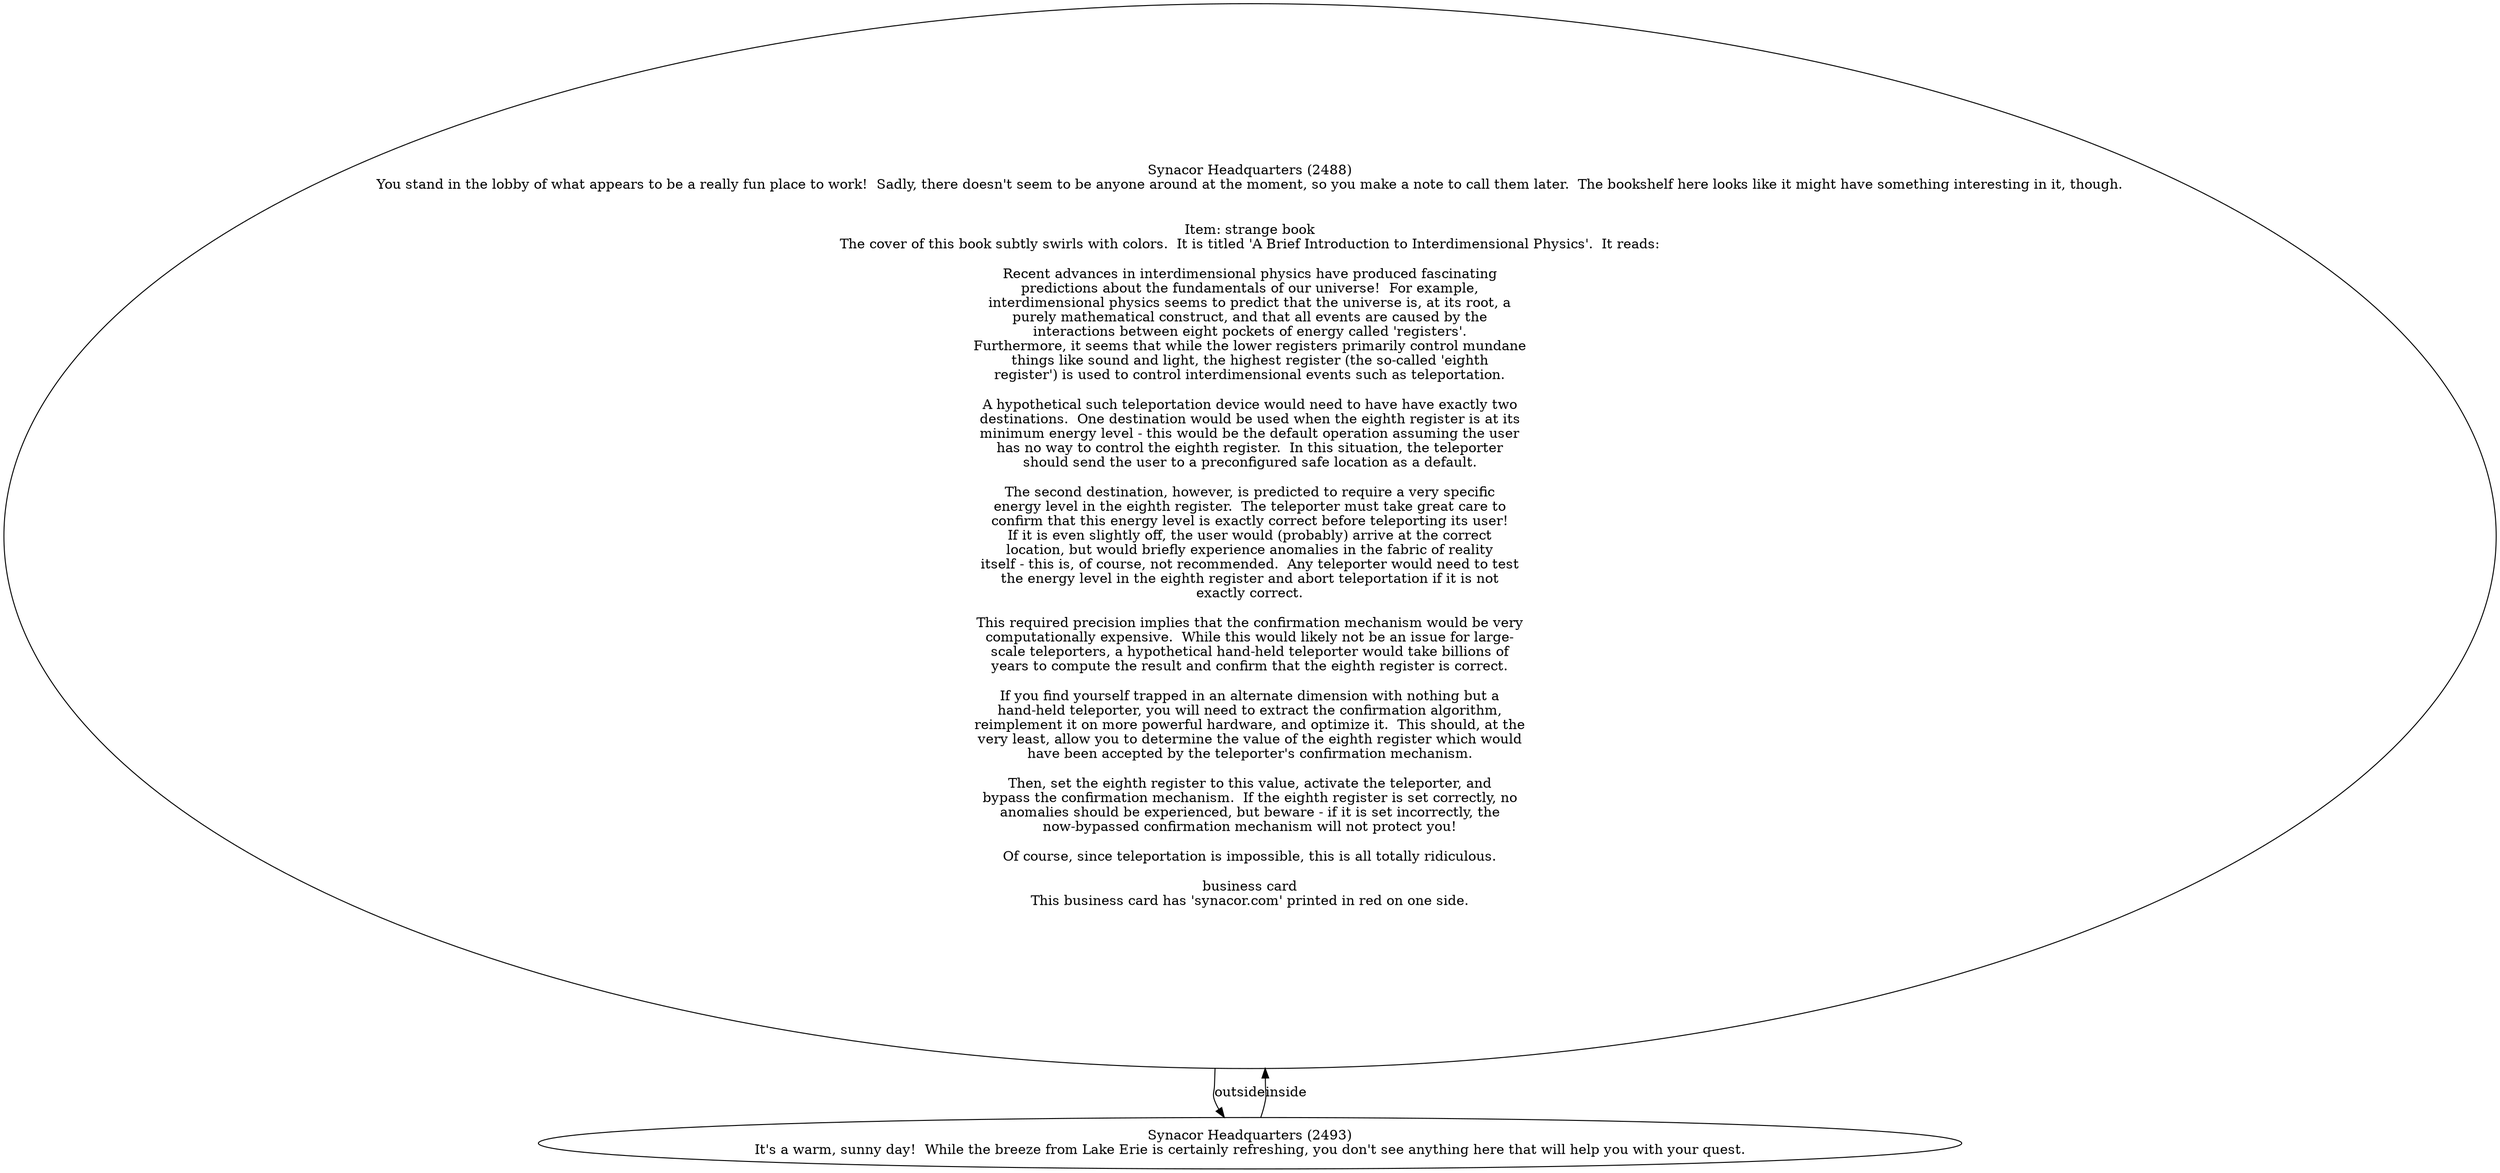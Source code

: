 digraph G {
  node_119 [label="Synacor Headquarters (2488)
You stand in the lobby of what appears to be a really fun place to work!  Sadly, there doesn't seem to be anyone around at the moment, so you make a note to call them later.  The bookshelf here looks like it might have something interesting in it, though.


Item: strange book
The cover of this book subtly swirls with colors.  It is titled 'A Brief Introduction to Interdimensional Physics'.  It reads:

Recent advances in interdimensional physics have produced fascinating
predictions about the fundamentals of our universe!  For example,
interdimensional physics seems to predict that the universe is, at its root, a
purely mathematical construct, and that all events are caused by the
interactions between eight pockets of energy called 'registers'.
Furthermore, it seems that while the lower registers primarily control mundane
things like sound and light, the highest register (the so-called 'eighth
register') is used to control interdimensional events such as teleportation.

A hypothetical such teleportation device would need to have have exactly two
destinations.  One destination would be used when the eighth register is at its
minimum energy level - this would be the default operation assuming the user
has no way to control the eighth register.  In this situation, the teleporter
should send the user to a preconfigured safe location as a default.

The second destination, however, is predicted to require a very specific
energy level in the eighth register.  The teleporter must take great care to
confirm that this energy level is exactly correct before teleporting its user!
If it is even slightly off, the user would (probably) arrive at the correct
location, but would briefly experience anomalies in the fabric of reality
itself - this is, of course, not recommended.  Any teleporter would need to test
the energy level in the eighth register and abort teleportation if it is not
exactly correct.

This required precision implies that the confirmation mechanism would be very
computationally expensive.  While this would likely not be an issue for large-
scale teleporters, a hypothetical hand-held teleporter would take billions of
years to compute the result and confirm that the eighth register is correct.

If you find yourself trapped in an alternate dimension with nothing but a
hand-held teleporter, you will need to extract the confirmation algorithm,
reimplement it on more powerful hardware, and optimize it.  This should, at the
very least, allow you to determine the value of the eighth register which would
have been accepted by the teleporter's confirmation mechanism.

Then, set the eighth register to this value, activate the teleporter, and
bypass the confirmation mechanism.  If the eighth register is set correctly, no
anomalies should be experienced, but beware - if it is set incorrectly, the
now-bypassed confirmation mechanism will not protect you!

Of course, since teleportation is impossible, this is all totally ridiculous.

business card
This business card has 'synacor.com' printed in red on one side."];
  node_120 [label="Synacor Headquarters (2493)
It's a warm, sunny day!  While the breeze from Lake Erie is certainly refreshing, you don't see anything here that will help you with your quest."];

  node_119 -> node_120 [label="outside"];
  node_120 -> node_119 [label="inside"];
}